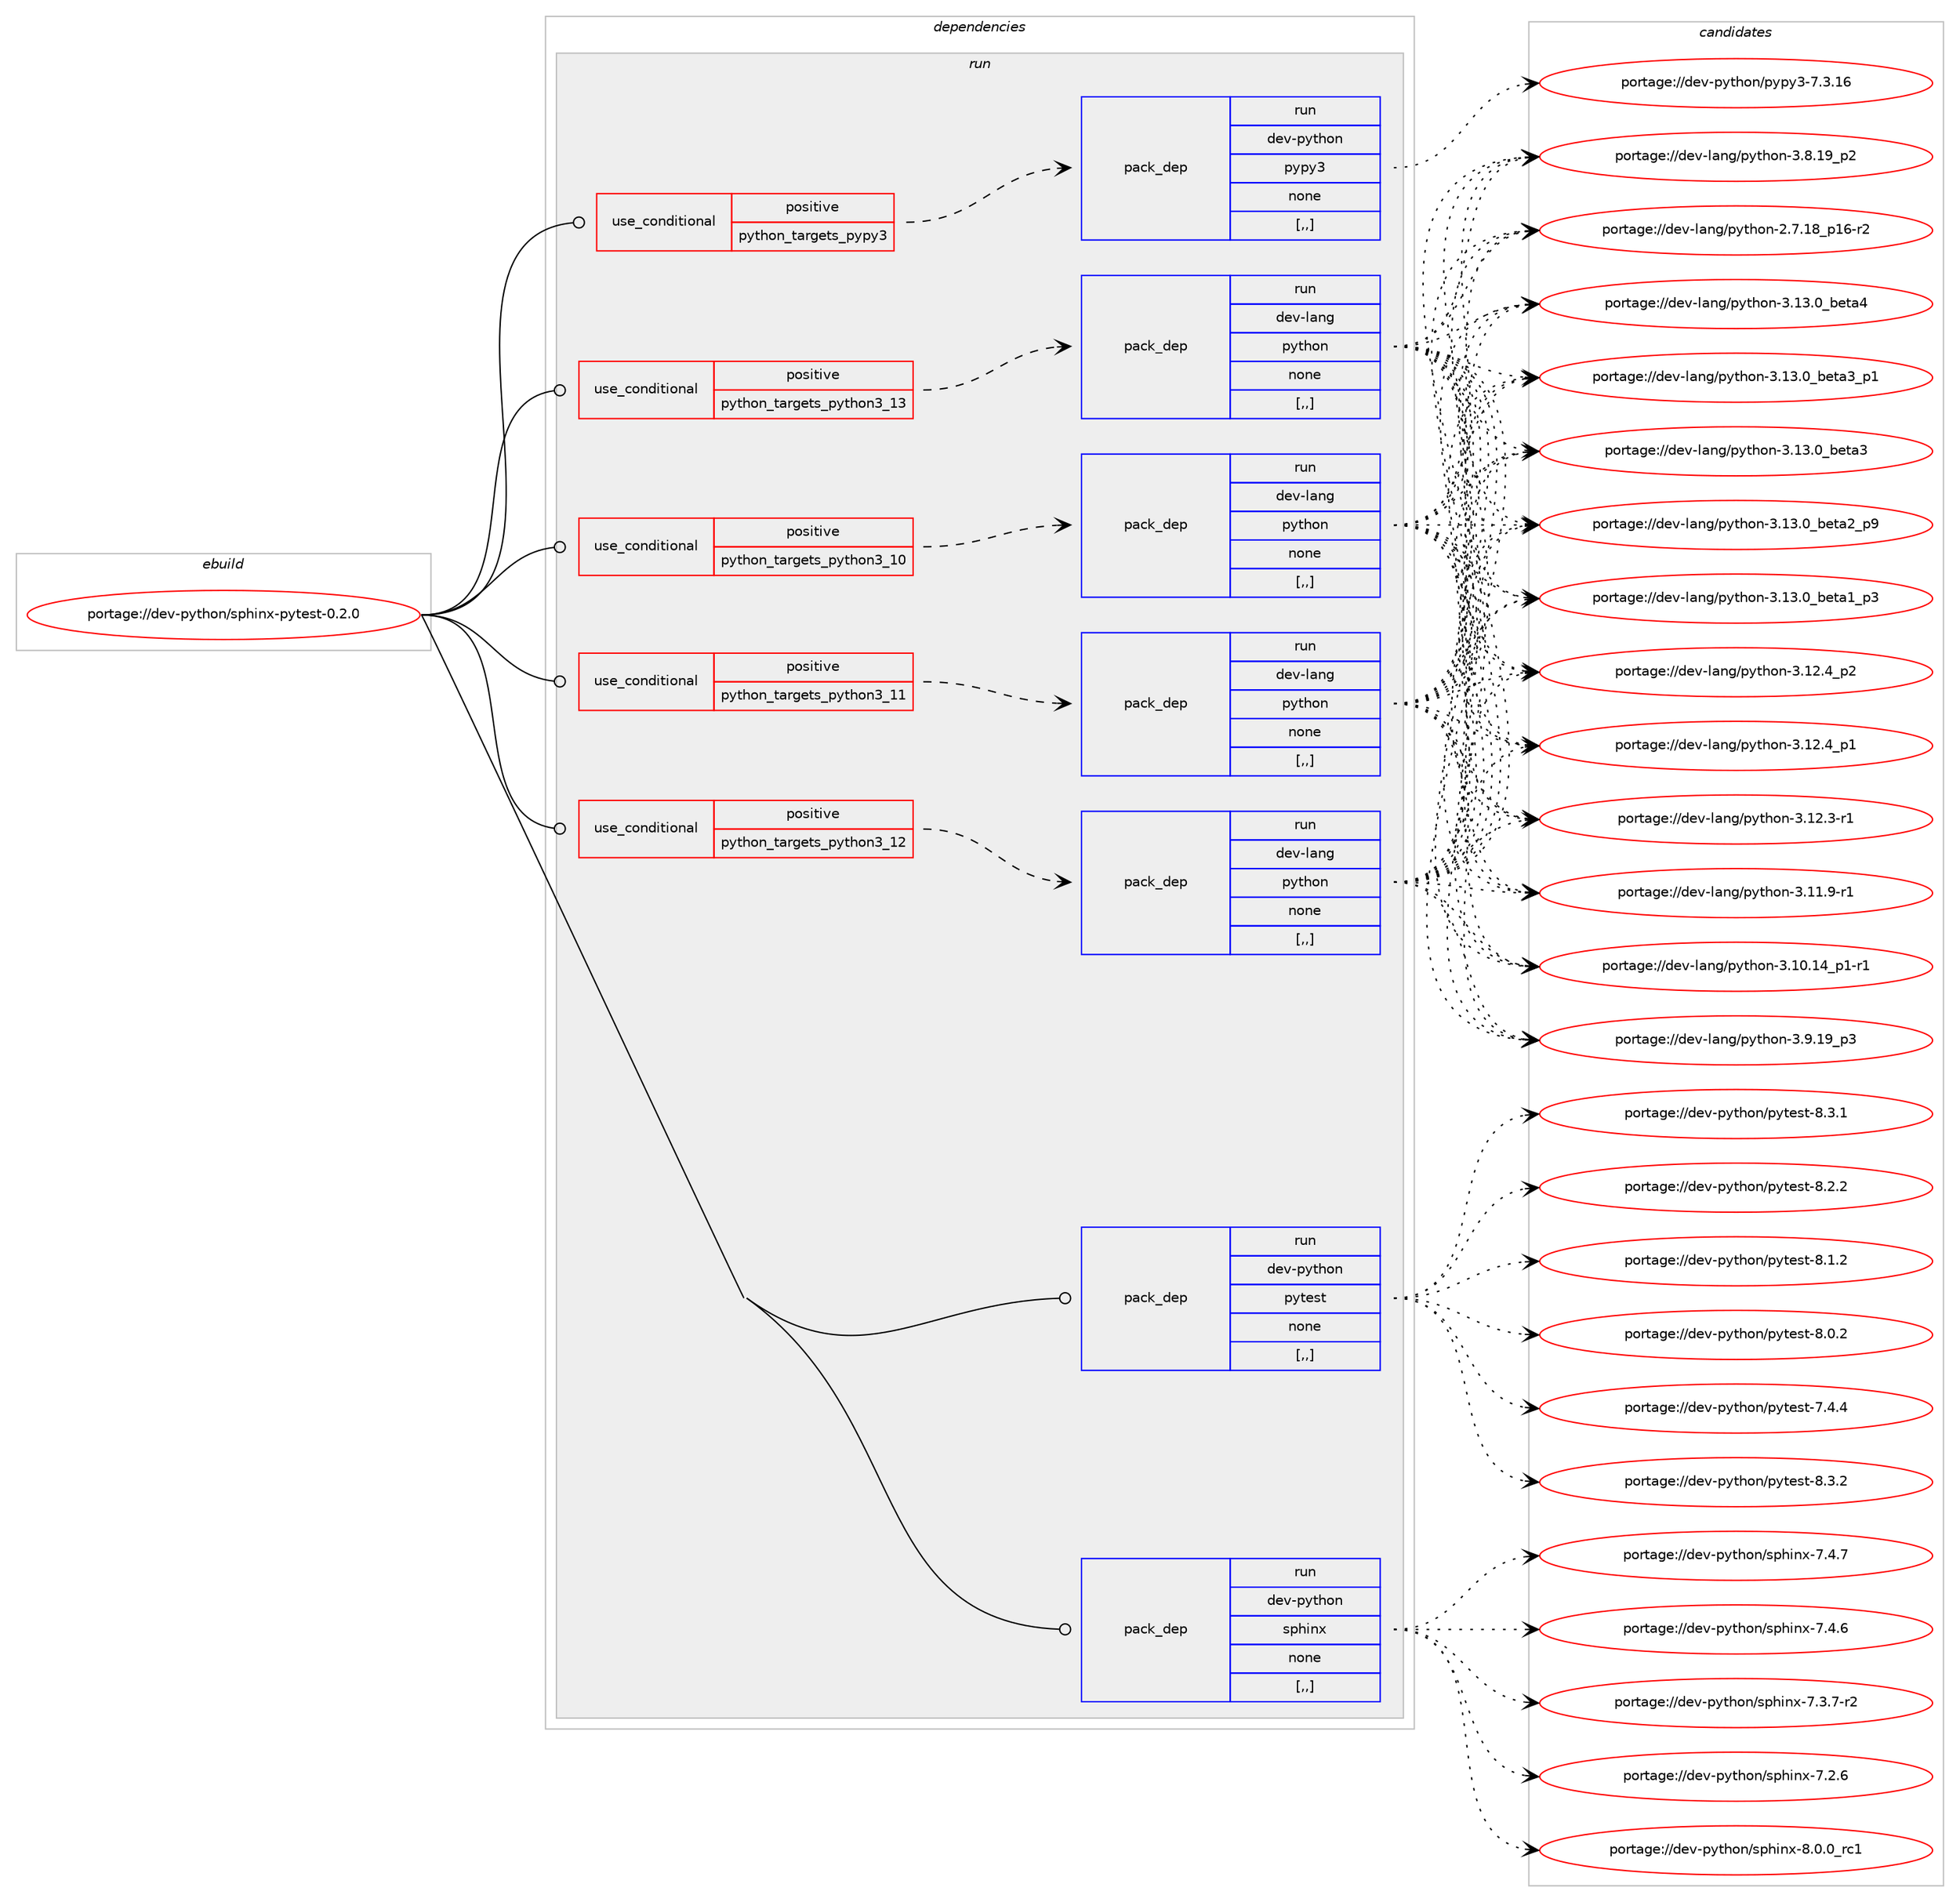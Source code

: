 digraph prolog {

# *************
# Graph options
# *************

newrank=true;
concentrate=true;
compound=true;
graph [rankdir=LR,fontname=Helvetica,fontsize=10,ranksep=1.5];#, ranksep=2.5, nodesep=0.2];
edge  [arrowhead=vee];
node  [fontname=Helvetica,fontsize=10];

# **********
# The ebuild
# **********

subgraph cluster_leftcol {
color=gray;
label=<<i>ebuild</i>>;
id [label="portage://dev-python/sphinx-pytest-0.2.0", color=red, width=4, href="../dev-python/sphinx-pytest-0.2.0.svg"];
}

# ****************
# The dependencies
# ****************

subgraph cluster_midcol {
color=gray;
label=<<i>dependencies</i>>;
subgraph cluster_compile {
fillcolor="#eeeeee";
style=filled;
label=<<i>compile</i>>;
}
subgraph cluster_compileandrun {
fillcolor="#eeeeee";
style=filled;
label=<<i>compile and run</i>>;
}
subgraph cluster_run {
fillcolor="#eeeeee";
style=filled;
label=<<i>run</i>>;
subgraph cond39911 {
dependency164310 [label=<<TABLE BORDER="0" CELLBORDER="1" CELLSPACING="0" CELLPADDING="4"><TR><TD ROWSPAN="3" CELLPADDING="10">use_conditional</TD></TR><TR><TD>positive</TD></TR><TR><TD>python_targets_pypy3</TD></TR></TABLE>>, shape=none, color=red];
subgraph pack123126 {
dependency164311 [label=<<TABLE BORDER="0" CELLBORDER="1" CELLSPACING="0" CELLPADDING="4" WIDTH="220"><TR><TD ROWSPAN="6" CELLPADDING="30">pack_dep</TD></TR><TR><TD WIDTH="110">run</TD></TR><TR><TD>dev-python</TD></TR><TR><TD>pypy3</TD></TR><TR><TD>none</TD></TR><TR><TD>[,,]</TD></TR></TABLE>>, shape=none, color=blue];
}
dependency164310:e -> dependency164311:w [weight=20,style="dashed",arrowhead="vee"];
}
id:e -> dependency164310:w [weight=20,style="solid",arrowhead="odot"];
subgraph cond39912 {
dependency164312 [label=<<TABLE BORDER="0" CELLBORDER="1" CELLSPACING="0" CELLPADDING="4"><TR><TD ROWSPAN="3" CELLPADDING="10">use_conditional</TD></TR><TR><TD>positive</TD></TR><TR><TD>python_targets_python3_10</TD></TR></TABLE>>, shape=none, color=red];
subgraph pack123127 {
dependency164313 [label=<<TABLE BORDER="0" CELLBORDER="1" CELLSPACING="0" CELLPADDING="4" WIDTH="220"><TR><TD ROWSPAN="6" CELLPADDING="30">pack_dep</TD></TR><TR><TD WIDTH="110">run</TD></TR><TR><TD>dev-lang</TD></TR><TR><TD>python</TD></TR><TR><TD>none</TD></TR><TR><TD>[,,]</TD></TR></TABLE>>, shape=none, color=blue];
}
dependency164312:e -> dependency164313:w [weight=20,style="dashed",arrowhead="vee"];
}
id:e -> dependency164312:w [weight=20,style="solid",arrowhead="odot"];
subgraph cond39913 {
dependency164314 [label=<<TABLE BORDER="0" CELLBORDER="1" CELLSPACING="0" CELLPADDING="4"><TR><TD ROWSPAN="3" CELLPADDING="10">use_conditional</TD></TR><TR><TD>positive</TD></TR><TR><TD>python_targets_python3_11</TD></TR></TABLE>>, shape=none, color=red];
subgraph pack123128 {
dependency164315 [label=<<TABLE BORDER="0" CELLBORDER="1" CELLSPACING="0" CELLPADDING="4" WIDTH="220"><TR><TD ROWSPAN="6" CELLPADDING="30">pack_dep</TD></TR><TR><TD WIDTH="110">run</TD></TR><TR><TD>dev-lang</TD></TR><TR><TD>python</TD></TR><TR><TD>none</TD></TR><TR><TD>[,,]</TD></TR></TABLE>>, shape=none, color=blue];
}
dependency164314:e -> dependency164315:w [weight=20,style="dashed",arrowhead="vee"];
}
id:e -> dependency164314:w [weight=20,style="solid",arrowhead="odot"];
subgraph cond39914 {
dependency164316 [label=<<TABLE BORDER="0" CELLBORDER="1" CELLSPACING="0" CELLPADDING="4"><TR><TD ROWSPAN="3" CELLPADDING="10">use_conditional</TD></TR><TR><TD>positive</TD></TR><TR><TD>python_targets_python3_12</TD></TR></TABLE>>, shape=none, color=red];
subgraph pack123129 {
dependency164317 [label=<<TABLE BORDER="0" CELLBORDER="1" CELLSPACING="0" CELLPADDING="4" WIDTH="220"><TR><TD ROWSPAN="6" CELLPADDING="30">pack_dep</TD></TR><TR><TD WIDTH="110">run</TD></TR><TR><TD>dev-lang</TD></TR><TR><TD>python</TD></TR><TR><TD>none</TD></TR><TR><TD>[,,]</TD></TR></TABLE>>, shape=none, color=blue];
}
dependency164316:e -> dependency164317:w [weight=20,style="dashed",arrowhead="vee"];
}
id:e -> dependency164316:w [weight=20,style="solid",arrowhead="odot"];
subgraph cond39915 {
dependency164318 [label=<<TABLE BORDER="0" CELLBORDER="1" CELLSPACING="0" CELLPADDING="4"><TR><TD ROWSPAN="3" CELLPADDING="10">use_conditional</TD></TR><TR><TD>positive</TD></TR><TR><TD>python_targets_python3_13</TD></TR></TABLE>>, shape=none, color=red];
subgraph pack123130 {
dependency164319 [label=<<TABLE BORDER="0" CELLBORDER="1" CELLSPACING="0" CELLPADDING="4" WIDTH="220"><TR><TD ROWSPAN="6" CELLPADDING="30">pack_dep</TD></TR><TR><TD WIDTH="110">run</TD></TR><TR><TD>dev-lang</TD></TR><TR><TD>python</TD></TR><TR><TD>none</TD></TR><TR><TD>[,,]</TD></TR></TABLE>>, shape=none, color=blue];
}
dependency164318:e -> dependency164319:w [weight=20,style="dashed",arrowhead="vee"];
}
id:e -> dependency164318:w [weight=20,style="solid",arrowhead="odot"];
subgraph pack123131 {
dependency164320 [label=<<TABLE BORDER="0" CELLBORDER="1" CELLSPACING="0" CELLPADDING="4" WIDTH="220"><TR><TD ROWSPAN="6" CELLPADDING="30">pack_dep</TD></TR><TR><TD WIDTH="110">run</TD></TR><TR><TD>dev-python</TD></TR><TR><TD>pytest</TD></TR><TR><TD>none</TD></TR><TR><TD>[,,]</TD></TR></TABLE>>, shape=none, color=blue];
}
id:e -> dependency164320:w [weight=20,style="solid",arrowhead="odot"];
subgraph pack123132 {
dependency164321 [label=<<TABLE BORDER="0" CELLBORDER="1" CELLSPACING="0" CELLPADDING="4" WIDTH="220"><TR><TD ROWSPAN="6" CELLPADDING="30">pack_dep</TD></TR><TR><TD WIDTH="110">run</TD></TR><TR><TD>dev-python</TD></TR><TR><TD>sphinx</TD></TR><TR><TD>none</TD></TR><TR><TD>[,,]</TD></TR></TABLE>>, shape=none, color=blue];
}
id:e -> dependency164321:w [weight=20,style="solid",arrowhead="odot"];
}
}

# **************
# The candidates
# **************

subgraph cluster_choices {
rank=same;
color=gray;
label=<<i>candidates</i>>;

subgraph choice123126 {
color=black;
nodesep=1;
choice10010111845112121116104111110471121211121215145554651464954 [label="portage://dev-python/pypy3-7.3.16", color=red, width=4,href="../dev-python/pypy3-7.3.16.svg"];
dependency164311:e -> choice10010111845112121116104111110471121211121215145554651464954:w [style=dotted,weight="100"];
}
subgraph choice123127 {
color=black;
nodesep=1;
choice1001011184510897110103471121211161041111104551464951464895981011169752 [label="portage://dev-lang/python-3.13.0_beta4", color=red, width=4,href="../dev-lang/python-3.13.0_beta4.svg"];
choice10010111845108971101034711212111610411111045514649514648959810111697519511249 [label="portage://dev-lang/python-3.13.0_beta3_p1", color=red, width=4,href="../dev-lang/python-3.13.0_beta3_p1.svg"];
choice1001011184510897110103471121211161041111104551464951464895981011169751 [label="portage://dev-lang/python-3.13.0_beta3", color=red, width=4,href="../dev-lang/python-3.13.0_beta3.svg"];
choice10010111845108971101034711212111610411111045514649514648959810111697509511257 [label="portage://dev-lang/python-3.13.0_beta2_p9", color=red, width=4,href="../dev-lang/python-3.13.0_beta2_p9.svg"];
choice10010111845108971101034711212111610411111045514649514648959810111697499511251 [label="portage://dev-lang/python-3.13.0_beta1_p3", color=red, width=4,href="../dev-lang/python-3.13.0_beta1_p3.svg"];
choice100101118451089711010347112121116104111110455146495046529511250 [label="portage://dev-lang/python-3.12.4_p2", color=red, width=4,href="../dev-lang/python-3.12.4_p2.svg"];
choice100101118451089711010347112121116104111110455146495046529511249 [label="portage://dev-lang/python-3.12.4_p1", color=red, width=4,href="../dev-lang/python-3.12.4_p1.svg"];
choice100101118451089711010347112121116104111110455146495046514511449 [label="portage://dev-lang/python-3.12.3-r1", color=red, width=4,href="../dev-lang/python-3.12.3-r1.svg"];
choice100101118451089711010347112121116104111110455146494946574511449 [label="portage://dev-lang/python-3.11.9-r1", color=red, width=4,href="../dev-lang/python-3.11.9-r1.svg"];
choice100101118451089711010347112121116104111110455146494846495295112494511449 [label="portage://dev-lang/python-3.10.14_p1-r1", color=red, width=4,href="../dev-lang/python-3.10.14_p1-r1.svg"];
choice100101118451089711010347112121116104111110455146574649579511251 [label="portage://dev-lang/python-3.9.19_p3", color=red, width=4,href="../dev-lang/python-3.9.19_p3.svg"];
choice100101118451089711010347112121116104111110455146564649579511250 [label="portage://dev-lang/python-3.8.19_p2", color=red, width=4,href="../dev-lang/python-3.8.19_p2.svg"];
choice100101118451089711010347112121116104111110455046554649569511249544511450 [label="portage://dev-lang/python-2.7.18_p16-r2", color=red, width=4,href="../dev-lang/python-2.7.18_p16-r2.svg"];
dependency164313:e -> choice1001011184510897110103471121211161041111104551464951464895981011169752:w [style=dotted,weight="100"];
dependency164313:e -> choice10010111845108971101034711212111610411111045514649514648959810111697519511249:w [style=dotted,weight="100"];
dependency164313:e -> choice1001011184510897110103471121211161041111104551464951464895981011169751:w [style=dotted,weight="100"];
dependency164313:e -> choice10010111845108971101034711212111610411111045514649514648959810111697509511257:w [style=dotted,weight="100"];
dependency164313:e -> choice10010111845108971101034711212111610411111045514649514648959810111697499511251:w [style=dotted,weight="100"];
dependency164313:e -> choice100101118451089711010347112121116104111110455146495046529511250:w [style=dotted,weight="100"];
dependency164313:e -> choice100101118451089711010347112121116104111110455146495046529511249:w [style=dotted,weight="100"];
dependency164313:e -> choice100101118451089711010347112121116104111110455146495046514511449:w [style=dotted,weight="100"];
dependency164313:e -> choice100101118451089711010347112121116104111110455146494946574511449:w [style=dotted,weight="100"];
dependency164313:e -> choice100101118451089711010347112121116104111110455146494846495295112494511449:w [style=dotted,weight="100"];
dependency164313:e -> choice100101118451089711010347112121116104111110455146574649579511251:w [style=dotted,weight="100"];
dependency164313:e -> choice100101118451089711010347112121116104111110455146564649579511250:w [style=dotted,weight="100"];
dependency164313:e -> choice100101118451089711010347112121116104111110455046554649569511249544511450:w [style=dotted,weight="100"];
}
subgraph choice123128 {
color=black;
nodesep=1;
choice1001011184510897110103471121211161041111104551464951464895981011169752 [label="portage://dev-lang/python-3.13.0_beta4", color=red, width=4,href="../dev-lang/python-3.13.0_beta4.svg"];
choice10010111845108971101034711212111610411111045514649514648959810111697519511249 [label="portage://dev-lang/python-3.13.0_beta3_p1", color=red, width=4,href="../dev-lang/python-3.13.0_beta3_p1.svg"];
choice1001011184510897110103471121211161041111104551464951464895981011169751 [label="portage://dev-lang/python-3.13.0_beta3", color=red, width=4,href="../dev-lang/python-3.13.0_beta3.svg"];
choice10010111845108971101034711212111610411111045514649514648959810111697509511257 [label="portage://dev-lang/python-3.13.0_beta2_p9", color=red, width=4,href="../dev-lang/python-3.13.0_beta2_p9.svg"];
choice10010111845108971101034711212111610411111045514649514648959810111697499511251 [label="portage://dev-lang/python-3.13.0_beta1_p3", color=red, width=4,href="../dev-lang/python-3.13.0_beta1_p3.svg"];
choice100101118451089711010347112121116104111110455146495046529511250 [label="portage://dev-lang/python-3.12.4_p2", color=red, width=4,href="../dev-lang/python-3.12.4_p2.svg"];
choice100101118451089711010347112121116104111110455146495046529511249 [label="portage://dev-lang/python-3.12.4_p1", color=red, width=4,href="../dev-lang/python-3.12.4_p1.svg"];
choice100101118451089711010347112121116104111110455146495046514511449 [label="portage://dev-lang/python-3.12.3-r1", color=red, width=4,href="../dev-lang/python-3.12.3-r1.svg"];
choice100101118451089711010347112121116104111110455146494946574511449 [label="portage://dev-lang/python-3.11.9-r1", color=red, width=4,href="../dev-lang/python-3.11.9-r1.svg"];
choice100101118451089711010347112121116104111110455146494846495295112494511449 [label="portage://dev-lang/python-3.10.14_p1-r1", color=red, width=4,href="../dev-lang/python-3.10.14_p1-r1.svg"];
choice100101118451089711010347112121116104111110455146574649579511251 [label="portage://dev-lang/python-3.9.19_p3", color=red, width=4,href="../dev-lang/python-3.9.19_p3.svg"];
choice100101118451089711010347112121116104111110455146564649579511250 [label="portage://dev-lang/python-3.8.19_p2", color=red, width=4,href="../dev-lang/python-3.8.19_p2.svg"];
choice100101118451089711010347112121116104111110455046554649569511249544511450 [label="portage://dev-lang/python-2.7.18_p16-r2", color=red, width=4,href="../dev-lang/python-2.7.18_p16-r2.svg"];
dependency164315:e -> choice1001011184510897110103471121211161041111104551464951464895981011169752:w [style=dotted,weight="100"];
dependency164315:e -> choice10010111845108971101034711212111610411111045514649514648959810111697519511249:w [style=dotted,weight="100"];
dependency164315:e -> choice1001011184510897110103471121211161041111104551464951464895981011169751:w [style=dotted,weight="100"];
dependency164315:e -> choice10010111845108971101034711212111610411111045514649514648959810111697509511257:w [style=dotted,weight="100"];
dependency164315:e -> choice10010111845108971101034711212111610411111045514649514648959810111697499511251:w [style=dotted,weight="100"];
dependency164315:e -> choice100101118451089711010347112121116104111110455146495046529511250:w [style=dotted,weight="100"];
dependency164315:e -> choice100101118451089711010347112121116104111110455146495046529511249:w [style=dotted,weight="100"];
dependency164315:e -> choice100101118451089711010347112121116104111110455146495046514511449:w [style=dotted,weight="100"];
dependency164315:e -> choice100101118451089711010347112121116104111110455146494946574511449:w [style=dotted,weight="100"];
dependency164315:e -> choice100101118451089711010347112121116104111110455146494846495295112494511449:w [style=dotted,weight="100"];
dependency164315:e -> choice100101118451089711010347112121116104111110455146574649579511251:w [style=dotted,weight="100"];
dependency164315:e -> choice100101118451089711010347112121116104111110455146564649579511250:w [style=dotted,weight="100"];
dependency164315:e -> choice100101118451089711010347112121116104111110455046554649569511249544511450:w [style=dotted,weight="100"];
}
subgraph choice123129 {
color=black;
nodesep=1;
choice1001011184510897110103471121211161041111104551464951464895981011169752 [label="portage://dev-lang/python-3.13.0_beta4", color=red, width=4,href="../dev-lang/python-3.13.0_beta4.svg"];
choice10010111845108971101034711212111610411111045514649514648959810111697519511249 [label="portage://dev-lang/python-3.13.0_beta3_p1", color=red, width=4,href="../dev-lang/python-3.13.0_beta3_p1.svg"];
choice1001011184510897110103471121211161041111104551464951464895981011169751 [label="portage://dev-lang/python-3.13.0_beta3", color=red, width=4,href="../dev-lang/python-3.13.0_beta3.svg"];
choice10010111845108971101034711212111610411111045514649514648959810111697509511257 [label="portage://dev-lang/python-3.13.0_beta2_p9", color=red, width=4,href="../dev-lang/python-3.13.0_beta2_p9.svg"];
choice10010111845108971101034711212111610411111045514649514648959810111697499511251 [label="portage://dev-lang/python-3.13.0_beta1_p3", color=red, width=4,href="../dev-lang/python-3.13.0_beta1_p3.svg"];
choice100101118451089711010347112121116104111110455146495046529511250 [label="portage://dev-lang/python-3.12.4_p2", color=red, width=4,href="../dev-lang/python-3.12.4_p2.svg"];
choice100101118451089711010347112121116104111110455146495046529511249 [label="portage://dev-lang/python-3.12.4_p1", color=red, width=4,href="../dev-lang/python-3.12.4_p1.svg"];
choice100101118451089711010347112121116104111110455146495046514511449 [label="portage://dev-lang/python-3.12.3-r1", color=red, width=4,href="../dev-lang/python-3.12.3-r1.svg"];
choice100101118451089711010347112121116104111110455146494946574511449 [label="portage://dev-lang/python-3.11.9-r1", color=red, width=4,href="../dev-lang/python-3.11.9-r1.svg"];
choice100101118451089711010347112121116104111110455146494846495295112494511449 [label="portage://dev-lang/python-3.10.14_p1-r1", color=red, width=4,href="../dev-lang/python-3.10.14_p1-r1.svg"];
choice100101118451089711010347112121116104111110455146574649579511251 [label="portage://dev-lang/python-3.9.19_p3", color=red, width=4,href="../dev-lang/python-3.9.19_p3.svg"];
choice100101118451089711010347112121116104111110455146564649579511250 [label="portage://dev-lang/python-3.8.19_p2", color=red, width=4,href="../dev-lang/python-3.8.19_p2.svg"];
choice100101118451089711010347112121116104111110455046554649569511249544511450 [label="portage://dev-lang/python-2.7.18_p16-r2", color=red, width=4,href="../dev-lang/python-2.7.18_p16-r2.svg"];
dependency164317:e -> choice1001011184510897110103471121211161041111104551464951464895981011169752:w [style=dotted,weight="100"];
dependency164317:e -> choice10010111845108971101034711212111610411111045514649514648959810111697519511249:w [style=dotted,weight="100"];
dependency164317:e -> choice1001011184510897110103471121211161041111104551464951464895981011169751:w [style=dotted,weight="100"];
dependency164317:e -> choice10010111845108971101034711212111610411111045514649514648959810111697509511257:w [style=dotted,weight="100"];
dependency164317:e -> choice10010111845108971101034711212111610411111045514649514648959810111697499511251:w [style=dotted,weight="100"];
dependency164317:e -> choice100101118451089711010347112121116104111110455146495046529511250:w [style=dotted,weight="100"];
dependency164317:e -> choice100101118451089711010347112121116104111110455146495046529511249:w [style=dotted,weight="100"];
dependency164317:e -> choice100101118451089711010347112121116104111110455146495046514511449:w [style=dotted,weight="100"];
dependency164317:e -> choice100101118451089711010347112121116104111110455146494946574511449:w [style=dotted,weight="100"];
dependency164317:e -> choice100101118451089711010347112121116104111110455146494846495295112494511449:w [style=dotted,weight="100"];
dependency164317:e -> choice100101118451089711010347112121116104111110455146574649579511251:w [style=dotted,weight="100"];
dependency164317:e -> choice100101118451089711010347112121116104111110455146564649579511250:w [style=dotted,weight="100"];
dependency164317:e -> choice100101118451089711010347112121116104111110455046554649569511249544511450:w [style=dotted,weight="100"];
}
subgraph choice123130 {
color=black;
nodesep=1;
choice1001011184510897110103471121211161041111104551464951464895981011169752 [label="portage://dev-lang/python-3.13.0_beta4", color=red, width=4,href="../dev-lang/python-3.13.0_beta4.svg"];
choice10010111845108971101034711212111610411111045514649514648959810111697519511249 [label="portage://dev-lang/python-3.13.0_beta3_p1", color=red, width=4,href="../dev-lang/python-3.13.0_beta3_p1.svg"];
choice1001011184510897110103471121211161041111104551464951464895981011169751 [label="portage://dev-lang/python-3.13.0_beta3", color=red, width=4,href="../dev-lang/python-3.13.0_beta3.svg"];
choice10010111845108971101034711212111610411111045514649514648959810111697509511257 [label="portage://dev-lang/python-3.13.0_beta2_p9", color=red, width=4,href="../dev-lang/python-3.13.0_beta2_p9.svg"];
choice10010111845108971101034711212111610411111045514649514648959810111697499511251 [label="portage://dev-lang/python-3.13.0_beta1_p3", color=red, width=4,href="../dev-lang/python-3.13.0_beta1_p3.svg"];
choice100101118451089711010347112121116104111110455146495046529511250 [label="portage://dev-lang/python-3.12.4_p2", color=red, width=4,href="../dev-lang/python-3.12.4_p2.svg"];
choice100101118451089711010347112121116104111110455146495046529511249 [label="portage://dev-lang/python-3.12.4_p1", color=red, width=4,href="../dev-lang/python-3.12.4_p1.svg"];
choice100101118451089711010347112121116104111110455146495046514511449 [label="portage://dev-lang/python-3.12.3-r1", color=red, width=4,href="../dev-lang/python-3.12.3-r1.svg"];
choice100101118451089711010347112121116104111110455146494946574511449 [label="portage://dev-lang/python-3.11.9-r1", color=red, width=4,href="../dev-lang/python-3.11.9-r1.svg"];
choice100101118451089711010347112121116104111110455146494846495295112494511449 [label="portage://dev-lang/python-3.10.14_p1-r1", color=red, width=4,href="../dev-lang/python-3.10.14_p1-r1.svg"];
choice100101118451089711010347112121116104111110455146574649579511251 [label="portage://dev-lang/python-3.9.19_p3", color=red, width=4,href="../dev-lang/python-3.9.19_p3.svg"];
choice100101118451089711010347112121116104111110455146564649579511250 [label="portage://dev-lang/python-3.8.19_p2", color=red, width=4,href="../dev-lang/python-3.8.19_p2.svg"];
choice100101118451089711010347112121116104111110455046554649569511249544511450 [label="portage://dev-lang/python-2.7.18_p16-r2", color=red, width=4,href="../dev-lang/python-2.7.18_p16-r2.svg"];
dependency164319:e -> choice1001011184510897110103471121211161041111104551464951464895981011169752:w [style=dotted,weight="100"];
dependency164319:e -> choice10010111845108971101034711212111610411111045514649514648959810111697519511249:w [style=dotted,weight="100"];
dependency164319:e -> choice1001011184510897110103471121211161041111104551464951464895981011169751:w [style=dotted,weight="100"];
dependency164319:e -> choice10010111845108971101034711212111610411111045514649514648959810111697509511257:w [style=dotted,weight="100"];
dependency164319:e -> choice10010111845108971101034711212111610411111045514649514648959810111697499511251:w [style=dotted,weight="100"];
dependency164319:e -> choice100101118451089711010347112121116104111110455146495046529511250:w [style=dotted,weight="100"];
dependency164319:e -> choice100101118451089711010347112121116104111110455146495046529511249:w [style=dotted,weight="100"];
dependency164319:e -> choice100101118451089711010347112121116104111110455146495046514511449:w [style=dotted,weight="100"];
dependency164319:e -> choice100101118451089711010347112121116104111110455146494946574511449:w [style=dotted,weight="100"];
dependency164319:e -> choice100101118451089711010347112121116104111110455146494846495295112494511449:w [style=dotted,weight="100"];
dependency164319:e -> choice100101118451089711010347112121116104111110455146574649579511251:w [style=dotted,weight="100"];
dependency164319:e -> choice100101118451089711010347112121116104111110455146564649579511250:w [style=dotted,weight="100"];
dependency164319:e -> choice100101118451089711010347112121116104111110455046554649569511249544511450:w [style=dotted,weight="100"];
}
subgraph choice123131 {
color=black;
nodesep=1;
choice1001011184511212111610411111047112121116101115116455646514650 [label="portage://dev-python/pytest-8.3.2", color=red, width=4,href="../dev-python/pytest-8.3.2.svg"];
choice1001011184511212111610411111047112121116101115116455646514649 [label="portage://dev-python/pytest-8.3.1", color=red, width=4,href="../dev-python/pytest-8.3.1.svg"];
choice1001011184511212111610411111047112121116101115116455646504650 [label="portage://dev-python/pytest-8.2.2", color=red, width=4,href="../dev-python/pytest-8.2.2.svg"];
choice1001011184511212111610411111047112121116101115116455646494650 [label="portage://dev-python/pytest-8.1.2", color=red, width=4,href="../dev-python/pytest-8.1.2.svg"];
choice1001011184511212111610411111047112121116101115116455646484650 [label="portage://dev-python/pytest-8.0.2", color=red, width=4,href="../dev-python/pytest-8.0.2.svg"];
choice1001011184511212111610411111047112121116101115116455546524652 [label="portage://dev-python/pytest-7.4.4", color=red, width=4,href="../dev-python/pytest-7.4.4.svg"];
dependency164320:e -> choice1001011184511212111610411111047112121116101115116455646514650:w [style=dotted,weight="100"];
dependency164320:e -> choice1001011184511212111610411111047112121116101115116455646514649:w [style=dotted,weight="100"];
dependency164320:e -> choice1001011184511212111610411111047112121116101115116455646504650:w [style=dotted,weight="100"];
dependency164320:e -> choice1001011184511212111610411111047112121116101115116455646494650:w [style=dotted,weight="100"];
dependency164320:e -> choice1001011184511212111610411111047112121116101115116455646484650:w [style=dotted,weight="100"];
dependency164320:e -> choice1001011184511212111610411111047112121116101115116455546524652:w [style=dotted,weight="100"];
}
subgraph choice123132 {
color=black;
nodesep=1;
choice1001011184511212111610411111047115112104105110120455646484648951149949 [label="portage://dev-python/sphinx-8.0.0_rc1", color=red, width=4,href="../dev-python/sphinx-8.0.0_rc1.svg"];
choice1001011184511212111610411111047115112104105110120455546524655 [label="portage://dev-python/sphinx-7.4.7", color=red, width=4,href="../dev-python/sphinx-7.4.7.svg"];
choice1001011184511212111610411111047115112104105110120455546524654 [label="portage://dev-python/sphinx-7.4.6", color=red, width=4,href="../dev-python/sphinx-7.4.6.svg"];
choice10010111845112121116104111110471151121041051101204555465146554511450 [label="portage://dev-python/sphinx-7.3.7-r2", color=red, width=4,href="../dev-python/sphinx-7.3.7-r2.svg"];
choice1001011184511212111610411111047115112104105110120455546504654 [label="portage://dev-python/sphinx-7.2.6", color=red, width=4,href="../dev-python/sphinx-7.2.6.svg"];
dependency164321:e -> choice1001011184511212111610411111047115112104105110120455646484648951149949:w [style=dotted,weight="100"];
dependency164321:e -> choice1001011184511212111610411111047115112104105110120455546524655:w [style=dotted,weight="100"];
dependency164321:e -> choice1001011184511212111610411111047115112104105110120455546524654:w [style=dotted,weight="100"];
dependency164321:e -> choice10010111845112121116104111110471151121041051101204555465146554511450:w [style=dotted,weight="100"];
dependency164321:e -> choice1001011184511212111610411111047115112104105110120455546504654:w [style=dotted,weight="100"];
}
}

}

